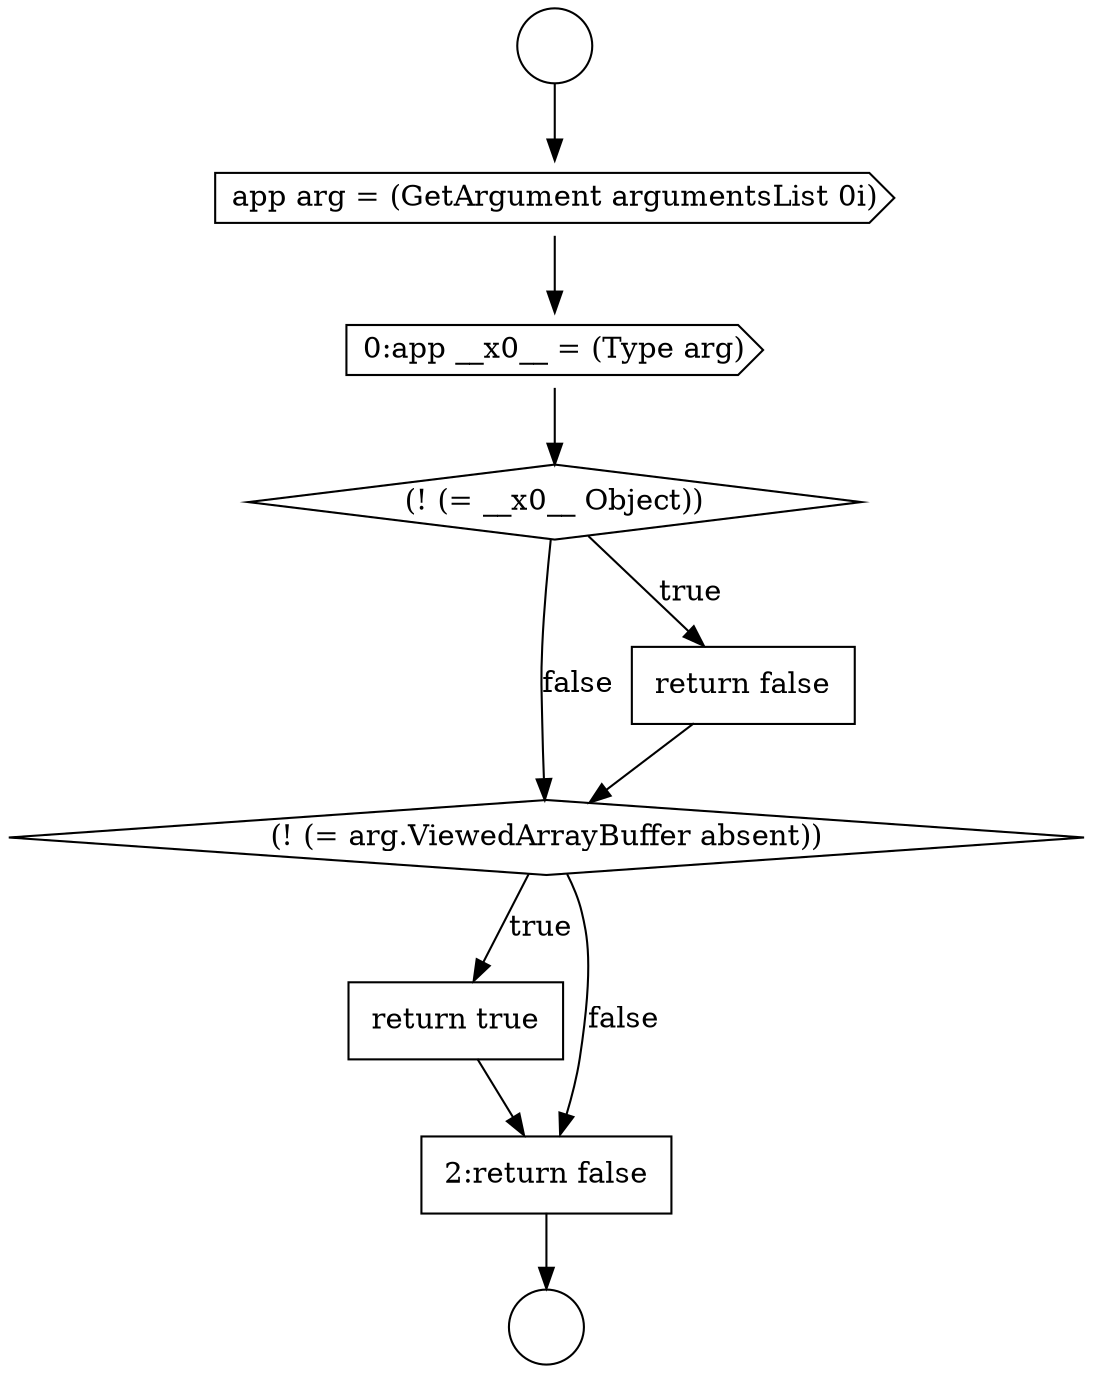 digraph {
  node17609 [shape=circle label=" " color="black" fillcolor="white" style=filled]
  node17614 [shape=diamond, label=<<font color="black">(! (= arg.ViewedArrayBuffer absent))</font>> color="black" fillcolor="white" style=filled]
  node17611 [shape=cds, label=<<font color="black">0:app __x0__ = (Type arg)</font>> color="black" fillcolor="white" style=filled]
  node17615 [shape=none, margin=0, label=<<font color="black">
    <table border="0" cellborder="1" cellspacing="0" cellpadding="10">
      <tr><td align="left">return true</td></tr>
    </table>
  </font>> color="black" fillcolor="white" style=filled]
  node17612 [shape=diamond, label=<<font color="black">(! (= __x0__ Object))</font>> color="black" fillcolor="white" style=filled]
  node17608 [shape=circle label=" " color="black" fillcolor="white" style=filled]
  node17616 [shape=none, margin=0, label=<<font color="black">
    <table border="0" cellborder="1" cellspacing="0" cellpadding="10">
      <tr><td align="left">2:return false</td></tr>
    </table>
  </font>> color="black" fillcolor="white" style=filled]
  node17610 [shape=cds, label=<<font color="black">app arg = (GetArgument argumentsList 0i)</font>> color="black" fillcolor="white" style=filled]
  node17613 [shape=none, margin=0, label=<<font color="black">
    <table border="0" cellborder="1" cellspacing="0" cellpadding="10">
      <tr><td align="left">return false</td></tr>
    </table>
  </font>> color="black" fillcolor="white" style=filled]
  node17612 -> node17613 [label=<<font color="black">true</font>> color="black"]
  node17612 -> node17614 [label=<<font color="black">false</font>> color="black"]
  node17614 -> node17615 [label=<<font color="black">true</font>> color="black"]
  node17614 -> node17616 [label=<<font color="black">false</font>> color="black"]
  node17613 -> node17614 [ color="black"]
  node17610 -> node17611 [ color="black"]
  node17608 -> node17610 [ color="black"]
  node17611 -> node17612 [ color="black"]
  node17615 -> node17616 [ color="black"]
  node17616 -> node17609 [ color="black"]
}
